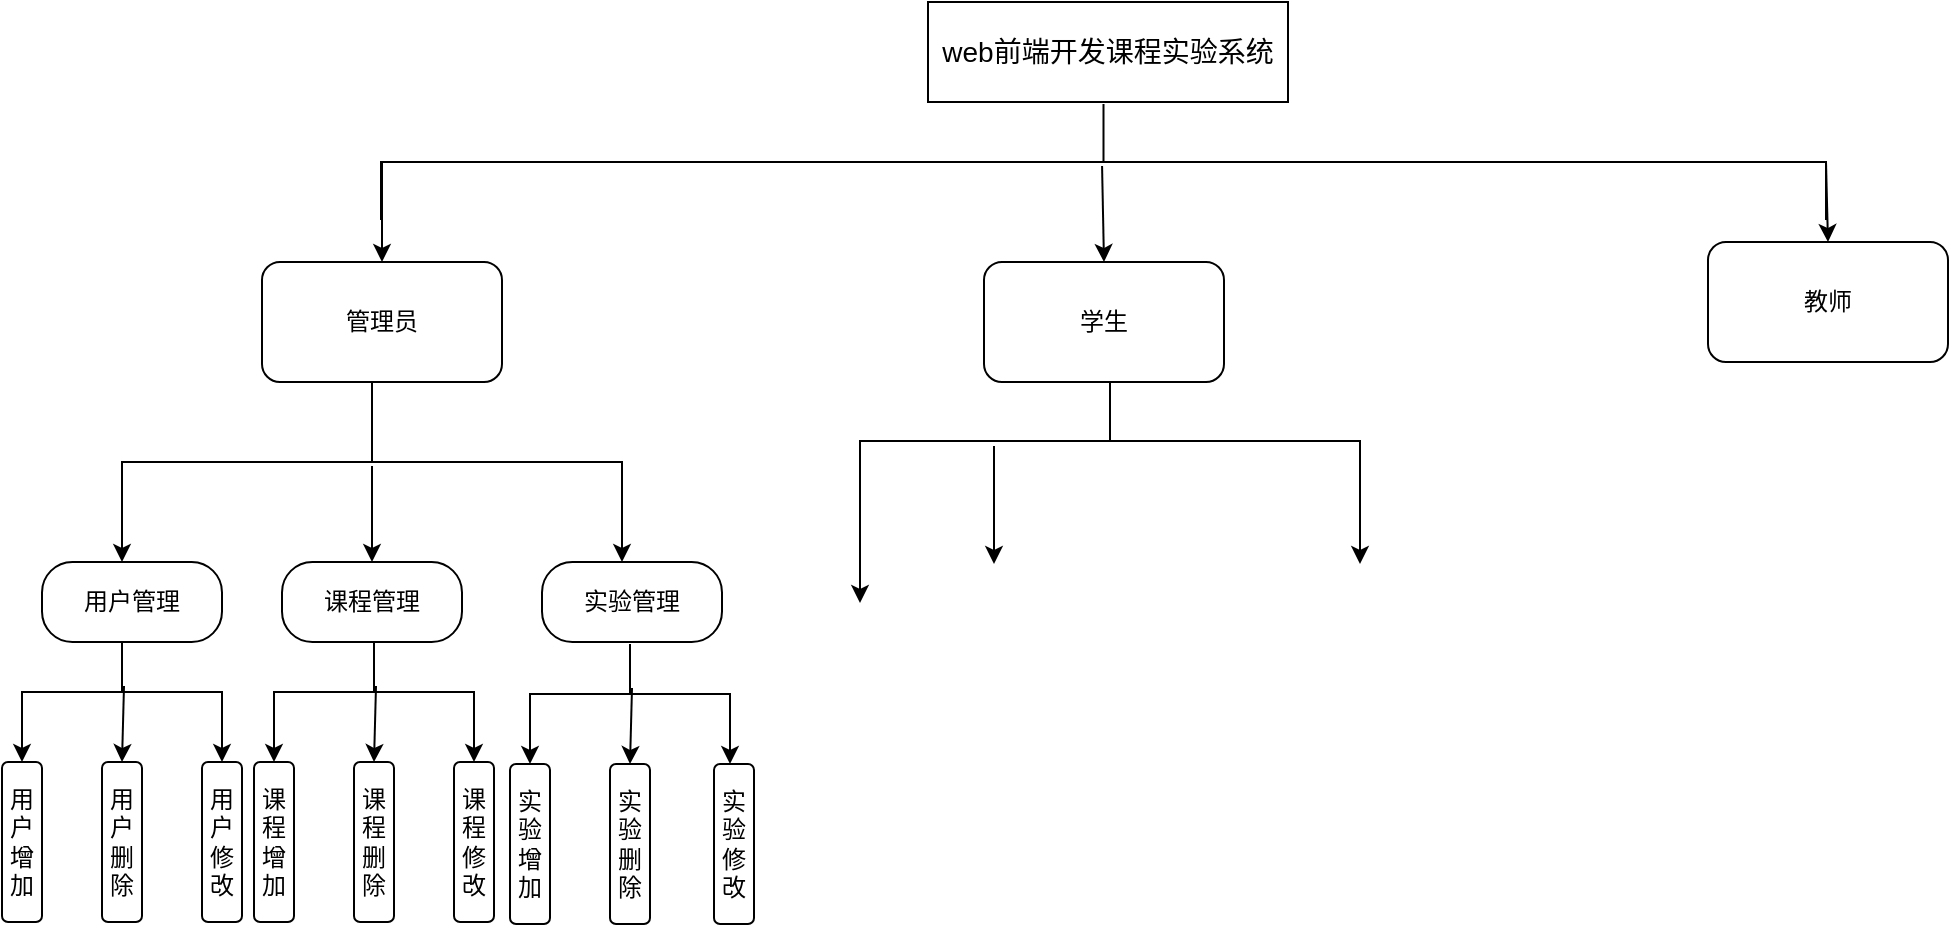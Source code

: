 <mxfile version="24.0.7" type="github">
  <diagram name="第 1 页" id="O0puUNbeElKO0M9egB0c">
    <mxGraphModel dx="2261" dy="772" grid="1" gridSize="10" guides="1" tooltips="1" connect="1" arrows="1" fold="1" page="1" pageScale="1" pageWidth="827" pageHeight="1169" math="0" shadow="0">
      <root>
        <mxCell id="0" />
        <mxCell id="1" parent="0" />
        <mxCell id="e2L_Nnnlv2MEoUU_Fil1-1" value="&lt;font style=&quot;font-size: 14px;&quot;&gt;web前端开发课程实验系统&lt;/font&gt;" style="rounded=0;whiteSpace=wrap;html=1;" vertex="1" parent="1">
          <mxGeometry x="300" y="160" width="180" height="50" as="geometry" />
        </mxCell>
        <mxCell id="e2L_Nnnlv2MEoUU_Fil1-2" value="" style="strokeWidth=1;html=1;shape=mxgraph.flowchart.annotation_2;align=left;labelPosition=right;pointerEvents=1;rotation=90;" vertex="1" parent="1">
          <mxGeometry x="358.75" y="-121.25" width="58" height="722.5" as="geometry" />
        </mxCell>
        <mxCell id="e2L_Nnnlv2MEoUU_Fil1-6" value="" style="endArrow=classic;html=1;rounded=0;entryX=0.5;entryY=0;entryDx=0;entryDy=0;" edge="1" parent="1" target="e2L_Nnnlv2MEoUU_Fil1-10">
          <mxGeometry width="50" height="50" relative="1" as="geometry">
            <mxPoint x="27" y="240" as="sourcePoint" />
            <mxPoint x="66" y="280" as="targetPoint" />
          </mxGeometry>
        </mxCell>
        <mxCell id="e2L_Nnnlv2MEoUU_Fil1-7" value="" style="endArrow=classic;html=1;rounded=0;exitX=0.5;exitY=0;exitDx=0;exitDy=0;exitPerimeter=0;" edge="1" parent="1" source="e2L_Nnnlv2MEoUU_Fil1-2">
          <mxGeometry width="50" height="50" relative="1" as="geometry">
            <mxPoint x="410" y="420" as="sourcePoint" />
            <mxPoint x="750" y="280" as="targetPoint" />
          </mxGeometry>
        </mxCell>
        <mxCell id="e2L_Nnnlv2MEoUU_Fil1-8" value="教师" style="rounded=1;whiteSpace=wrap;html=1;" vertex="1" parent="1">
          <mxGeometry x="690" y="280" width="120" height="60" as="geometry" />
        </mxCell>
        <mxCell id="e2L_Nnnlv2MEoUU_Fil1-9" value="学生" style="rounded=1;whiteSpace=wrap;html=1;" vertex="1" parent="1">
          <mxGeometry x="328" y="290" width="120" height="60" as="geometry" />
        </mxCell>
        <mxCell id="e2L_Nnnlv2MEoUU_Fil1-10" value="管理员" style="rounded=1;whiteSpace=wrap;html=1;" vertex="1" parent="1">
          <mxGeometry x="-33" y="290" width="120" height="60" as="geometry" />
        </mxCell>
        <mxCell id="e2L_Nnnlv2MEoUU_Fil1-14" value="" style="strokeWidth=1;html=1;shape=mxgraph.flowchart.annotation_2;align=left;labelPosition=right;pointerEvents=1;direction=south;" vertex="1" parent="1">
          <mxGeometry x="-103" y="350" width="250" height="80" as="geometry" />
        </mxCell>
        <mxCell id="e2L_Nnnlv2MEoUU_Fil1-15" value="用户管理" style="rounded=1;whiteSpace=wrap;html=1;direction=south;arcSize=38;" vertex="1" parent="1">
          <mxGeometry x="-143" y="440" width="90" height="40" as="geometry" />
        </mxCell>
        <mxCell id="e2L_Nnnlv2MEoUU_Fil1-16" value="" style="endArrow=classic;html=1;rounded=0;exitX=0.5;exitY=1;exitDx=0;exitDy=0;exitPerimeter=0;" edge="1" parent="1" source="e2L_Nnnlv2MEoUU_Fil1-14">
          <mxGeometry width="50" height="50" relative="1" as="geometry">
            <mxPoint x="317" y="370" as="sourcePoint" />
            <mxPoint x="-103" y="440" as="targetPoint" />
          </mxGeometry>
        </mxCell>
        <mxCell id="e2L_Nnnlv2MEoUU_Fil1-18" value="" style="endArrow=classic;html=1;rounded=0;exitX=0.525;exitY=0.5;exitDx=0;exitDy=0;exitPerimeter=0;entryX=0;entryY=0.5;entryDx=0;entryDy=0;" edge="1" parent="1" source="e2L_Nnnlv2MEoUU_Fil1-14" target="e2L_Nnnlv2MEoUU_Fil1-20">
          <mxGeometry width="50" height="50" relative="1" as="geometry">
            <mxPoint x="317" y="370" as="sourcePoint" />
            <mxPoint x="207" y="420" as="targetPoint" />
          </mxGeometry>
        </mxCell>
        <mxCell id="e2L_Nnnlv2MEoUU_Fil1-20" value="课程管理" style="rounded=1;whiteSpace=wrap;html=1;direction=south;arcSize=38;" vertex="1" parent="1">
          <mxGeometry x="-23" y="440" width="90" height="40" as="geometry" />
        </mxCell>
        <mxCell id="e2L_Nnnlv2MEoUU_Fil1-21" value="" style="endArrow=classic;html=1;rounded=0;exitX=0.5;exitY=0;exitDx=0;exitDy=0;exitPerimeter=0;" edge="1" parent="1" source="e2L_Nnnlv2MEoUU_Fil1-14">
          <mxGeometry width="50" height="50" relative="1" as="geometry">
            <mxPoint x="317" y="370" as="sourcePoint" />
            <mxPoint x="147" y="440" as="targetPoint" />
          </mxGeometry>
        </mxCell>
        <mxCell id="e2L_Nnnlv2MEoUU_Fil1-22" value="实验管理" style="rounded=1;whiteSpace=wrap;html=1;direction=south;arcSize=38;" vertex="1" parent="1">
          <mxGeometry x="107" y="440" width="90" height="40" as="geometry" />
        </mxCell>
        <mxCell id="e2L_Nnnlv2MEoUU_Fil1-23" value="" style="strokeWidth=1;html=1;shape=mxgraph.flowchart.annotation_2;align=left;labelPosition=right;pointerEvents=1;direction=south;" vertex="1" parent="1">
          <mxGeometry x="-153" y="480" width="100" height="50" as="geometry" />
        </mxCell>
        <mxCell id="e2L_Nnnlv2MEoUU_Fil1-24" value="用户增加" style="rounded=1;whiteSpace=wrap;html=1;direction=south;" vertex="1" parent="1">
          <mxGeometry x="-163" y="540" width="20" height="80" as="geometry" />
        </mxCell>
        <mxCell id="e2L_Nnnlv2MEoUU_Fil1-26" value="" style="endArrow=classic;html=1;rounded=0;exitX=0.5;exitY=1;exitDx=0;exitDy=0;exitPerimeter=0;" edge="1" parent="1" source="e2L_Nnnlv2MEoUU_Fil1-23">
          <mxGeometry width="50" height="50" relative="1" as="geometry">
            <mxPoint x="317" y="370" as="sourcePoint" />
            <mxPoint x="-153" y="540" as="targetPoint" />
          </mxGeometry>
        </mxCell>
        <mxCell id="e2L_Nnnlv2MEoUU_Fil1-27" value="用户&lt;div&gt;删除&lt;/div&gt;" style="rounded=1;whiteSpace=wrap;html=1;direction=south;" vertex="1" parent="1">
          <mxGeometry x="-113" y="540" width="20" height="80" as="geometry" />
        </mxCell>
        <mxCell id="e2L_Nnnlv2MEoUU_Fil1-28" value="用户&lt;div&gt;修改&lt;/div&gt;" style="rounded=1;whiteSpace=wrap;html=1;direction=south;" vertex="1" parent="1">
          <mxGeometry x="-63" y="540" width="20" height="80" as="geometry" />
        </mxCell>
        <mxCell id="e2L_Nnnlv2MEoUU_Fil1-29" value="" style="endArrow=classic;html=1;rounded=0;exitX=0.5;exitY=0;exitDx=0;exitDy=0;exitPerimeter=0;" edge="1" parent="1" source="e2L_Nnnlv2MEoUU_Fil1-23">
          <mxGeometry width="50" height="50" relative="1" as="geometry">
            <mxPoint x="317" y="370" as="sourcePoint" />
            <mxPoint x="-53" y="540" as="targetPoint" />
          </mxGeometry>
        </mxCell>
        <mxCell id="e2L_Nnnlv2MEoUU_Fil1-30" value="" style="endArrow=classic;html=1;rounded=0;entryX=0;entryY=0.5;entryDx=0;entryDy=0;exitX=0.44;exitY=0.49;exitDx=0;exitDy=0;exitPerimeter=0;" edge="1" parent="1" source="e2L_Nnnlv2MEoUU_Fil1-23" target="e2L_Nnnlv2MEoUU_Fil1-27">
          <mxGeometry width="50" height="50" relative="1" as="geometry">
            <mxPoint x="-103" y="510" as="sourcePoint" />
            <mxPoint x="367" y="320" as="targetPoint" />
          </mxGeometry>
        </mxCell>
        <mxCell id="e2L_Nnnlv2MEoUU_Fil1-31" value="" style="strokeWidth=1;html=1;shape=mxgraph.flowchart.annotation_2;align=left;labelPosition=right;pointerEvents=1;direction=south;" vertex="1" parent="1">
          <mxGeometry x="-27" y="480" width="100" height="50" as="geometry" />
        </mxCell>
        <mxCell id="e2L_Nnnlv2MEoUU_Fil1-32" value="课程增加" style="rounded=1;whiteSpace=wrap;html=1;direction=south;" vertex="1" parent="1">
          <mxGeometry x="-37" y="540" width="20" height="80" as="geometry" />
        </mxCell>
        <mxCell id="e2L_Nnnlv2MEoUU_Fil1-33" value="" style="endArrow=classic;html=1;rounded=0;exitX=0.5;exitY=1;exitDx=0;exitDy=0;exitPerimeter=0;" edge="1" parent="1" source="e2L_Nnnlv2MEoUU_Fil1-31">
          <mxGeometry width="50" height="50" relative="1" as="geometry">
            <mxPoint x="443" y="370" as="sourcePoint" />
            <mxPoint x="-27" y="540" as="targetPoint" />
          </mxGeometry>
        </mxCell>
        <mxCell id="e2L_Nnnlv2MEoUU_Fil1-34" value="&lt;span style=&quot;background-color: initial;&quot;&gt;课程删除&lt;/span&gt;" style="rounded=1;whiteSpace=wrap;html=1;direction=south;" vertex="1" parent="1">
          <mxGeometry x="13" y="540" width="20" height="80" as="geometry" />
        </mxCell>
        <mxCell id="e2L_Nnnlv2MEoUU_Fil1-35" value="&lt;span style=&quot;background-color: initial;&quot;&gt;课程修改&lt;/span&gt;" style="rounded=1;whiteSpace=wrap;html=1;direction=south;" vertex="1" parent="1">
          <mxGeometry x="63" y="540" width="20" height="80" as="geometry" />
        </mxCell>
        <mxCell id="e2L_Nnnlv2MEoUU_Fil1-36" value="" style="endArrow=classic;html=1;rounded=0;exitX=0.5;exitY=0;exitDx=0;exitDy=0;exitPerimeter=0;" edge="1" parent="1" source="e2L_Nnnlv2MEoUU_Fil1-31">
          <mxGeometry width="50" height="50" relative="1" as="geometry">
            <mxPoint x="443" y="370" as="sourcePoint" />
            <mxPoint x="73" y="540" as="targetPoint" />
          </mxGeometry>
        </mxCell>
        <mxCell id="e2L_Nnnlv2MEoUU_Fil1-37" value="" style="endArrow=classic;html=1;rounded=0;entryX=0;entryY=0.5;entryDx=0;entryDy=0;exitX=0.44;exitY=0.49;exitDx=0;exitDy=0;exitPerimeter=0;" edge="1" parent="1" source="e2L_Nnnlv2MEoUU_Fil1-31" target="e2L_Nnnlv2MEoUU_Fil1-34">
          <mxGeometry width="50" height="50" relative="1" as="geometry">
            <mxPoint x="23" y="510" as="sourcePoint" />
            <mxPoint x="493" y="320" as="targetPoint" />
          </mxGeometry>
        </mxCell>
        <mxCell id="e2L_Nnnlv2MEoUU_Fil1-38" value="" style="strokeWidth=1;html=1;shape=mxgraph.flowchart.annotation_2;align=left;labelPosition=right;pointerEvents=1;direction=south;" vertex="1" parent="1">
          <mxGeometry x="101" y="481" width="100" height="50" as="geometry" />
        </mxCell>
        <mxCell id="e2L_Nnnlv2MEoUU_Fil1-39" value="实验增加" style="rounded=1;whiteSpace=wrap;html=1;direction=south;" vertex="1" parent="1">
          <mxGeometry x="91" y="541" width="20" height="80" as="geometry" />
        </mxCell>
        <mxCell id="e2L_Nnnlv2MEoUU_Fil1-40" value="" style="endArrow=classic;html=1;rounded=0;exitX=0.5;exitY=1;exitDx=0;exitDy=0;exitPerimeter=0;" edge="1" parent="1" source="e2L_Nnnlv2MEoUU_Fil1-38">
          <mxGeometry width="50" height="50" relative="1" as="geometry">
            <mxPoint x="571" y="371" as="sourcePoint" />
            <mxPoint x="101" y="541" as="targetPoint" />
          </mxGeometry>
        </mxCell>
        <mxCell id="e2L_Nnnlv2MEoUU_Fil1-41" value="&lt;span style=&quot;background-color: initial;&quot;&gt;实验删除&lt;/span&gt;" style="rounded=1;whiteSpace=wrap;html=1;direction=south;" vertex="1" parent="1">
          <mxGeometry x="141" y="541" width="20" height="80" as="geometry" />
        </mxCell>
        <mxCell id="e2L_Nnnlv2MEoUU_Fil1-42" value="&lt;span style=&quot;background-color: initial;&quot;&gt;实验修改&lt;/span&gt;" style="rounded=1;whiteSpace=wrap;html=1;direction=south;" vertex="1" parent="1">
          <mxGeometry x="193" y="541" width="20" height="80" as="geometry" />
        </mxCell>
        <mxCell id="e2L_Nnnlv2MEoUU_Fil1-43" value="" style="endArrow=classic;html=1;rounded=0;exitX=0.5;exitY=0;exitDx=0;exitDy=0;exitPerimeter=0;" edge="1" parent="1" source="e2L_Nnnlv2MEoUU_Fil1-38">
          <mxGeometry width="50" height="50" relative="1" as="geometry">
            <mxPoint x="571" y="371" as="sourcePoint" />
            <mxPoint x="201" y="541" as="targetPoint" />
          </mxGeometry>
        </mxCell>
        <mxCell id="e2L_Nnnlv2MEoUU_Fil1-44" value="" style="endArrow=classic;html=1;rounded=0;entryX=0;entryY=0.5;entryDx=0;entryDy=0;exitX=0.44;exitY=0.49;exitDx=0;exitDy=0;exitPerimeter=0;" edge="1" parent="1" source="e2L_Nnnlv2MEoUU_Fil1-38" target="e2L_Nnnlv2MEoUU_Fil1-41">
          <mxGeometry width="50" height="50" relative="1" as="geometry">
            <mxPoint x="151" y="511" as="sourcePoint" />
            <mxPoint x="621" y="321" as="targetPoint" />
          </mxGeometry>
        </mxCell>
        <mxCell id="e2L_Nnnlv2MEoUU_Fil1-45" value="" style="strokeWidth=1;html=1;shape=mxgraph.flowchart.annotation_2;align=left;labelPosition=right;pointerEvents=1;direction=south;" vertex="1" parent="1">
          <mxGeometry x="266" y="350" width="250" height="59" as="geometry" />
        </mxCell>
        <mxCell id="e2L_Nnnlv2MEoUU_Fil1-47" value="" style="endArrow=classic;html=1;rounded=0;exitX=0.5;exitY=1;exitDx=0;exitDy=0;exitPerimeter=0;" edge="1" parent="1">
          <mxGeometry width="50" height="50" relative="1" as="geometry">
            <mxPoint x="266" y="400" as="sourcePoint" />
            <mxPoint x="266" y="460.5" as="targetPoint" />
          </mxGeometry>
        </mxCell>
        <mxCell id="e2L_Nnnlv2MEoUU_Fil1-48" value="" style="endArrow=classic;html=1;rounded=0;exitX=0.525;exitY=0.5;exitDx=0;exitDy=0;exitPerimeter=0;entryX=0;entryY=0.5;entryDx=0;entryDy=0;" edge="1" parent="1">
          <mxGeometry width="50" height="50" relative="1" as="geometry">
            <mxPoint x="333" y="381.975" as="sourcePoint" />
            <mxPoint x="333" y="441" as="targetPoint" />
          </mxGeometry>
        </mxCell>
        <mxCell id="e2L_Nnnlv2MEoUU_Fil1-50" value="" style="endArrow=classic;html=1;rounded=0;exitX=0.5;exitY=0;exitDx=0;exitDy=0;exitPerimeter=0;" edge="1" parent="1">
          <mxGeometry width="50" height="50" relative="1" as="geometry">
            <mxPoint x="516" y="380.5" as="sourcePoint" />
            <mxPoint x="516" y="441" as="targetPoint" />
          </mxGeometry>
        </mxCell>
        <mxCell id="e2L_Nnnlv2MEoUU_Fil1-54" value="" style="endArrow=classic;html=1;rounded=0;exitX=0.534;exitY=0.501;exitDx=0;exitDy=0;exitPerimeter=0;entryX=0.5;entryY=0;entryDx=0;entryDy=0;" edge="1" parent="1" source="e2L_Nnnlv2MEoUU_Fil1-2" target="e2L_Nnnlv2MEoUU_Fil1-9">
          <mxGeometry width="50" height="50" relative="1" as="geometry">
            <mxPoint x="430" y="420" as="sourcePoint" />
            <mxPoint x="387" y="300" as="targetPoint" />
          </mxGeometry>
        </mxCell>
      </root>
    </mxGraphModel>
  </diagram>
</mxfile>
